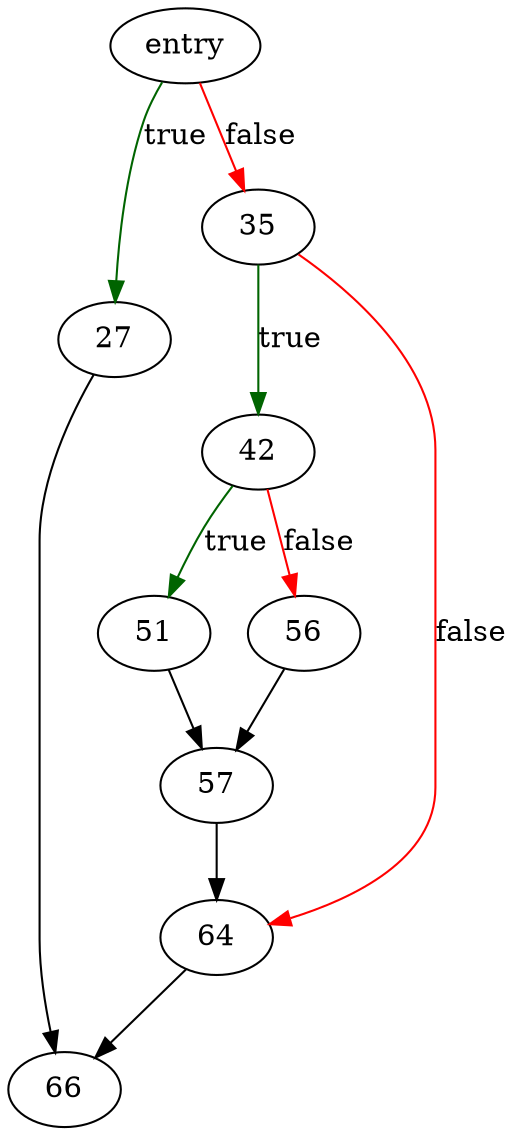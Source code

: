 digraph "unixSync" {
	// Node definitions.
	2 [label=entry];
	27;
	35;
	42;
	51;
	56;
	57;
	64;
	66;

	// Edge definitions.
	2 -> 27 [
		color=darkgreen
		label=true
	];
	2 -> 35 [
		color=red
		label=false
	];
	27 -> 66;
	35 -> 42 [
		color=darkgreen
		label=true
	];
	35 -> 64 [
		color=red
		label=false
	];
	42 -> 51 [
		color=darkgreen
		label=true
	];
	42 -> 56 [
		color=red
		label=false
	];
	51 -> 57;
	56 -> 57;
	57 -> 64;
	64 -> 66;
}